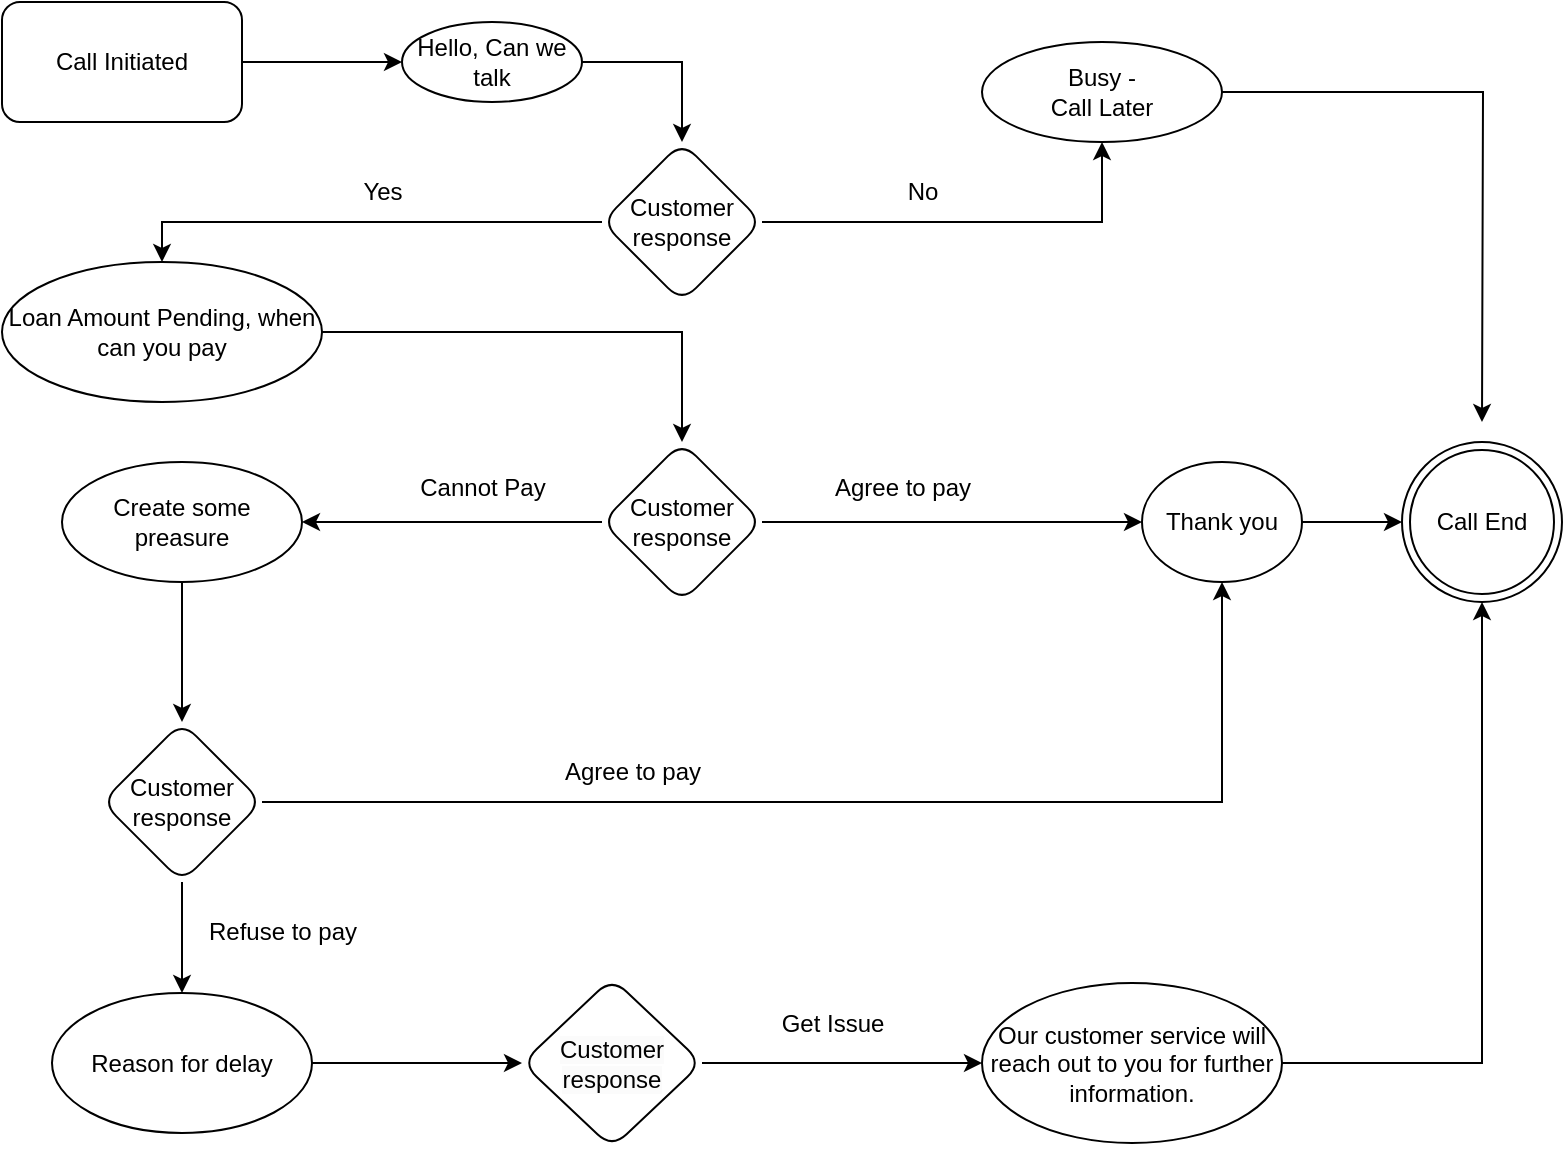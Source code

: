 <mxfile version="21.3.4" type="github">
  <diagram name="Page-1" id="_XSU-ZiaZUm6kHqfMgjd">
    <mxGraphModel dx="948" dy="529" grid="1" gridSize="10" guides="1" tooltips="1" connect="1" arrows="1" fold="1" page="1" pageScale="1" pageWidth="850" pageHeight="1100" math="0" shadow="0">
      <root>
        <mxCell id="0" />
        <mxCell id="1" parent="0" />
        <mxCell id="8jqBPqb6njljP35rpJpu-6" value="" style="edgeStyle=orthogonalEdgeStyle;rounded=0;orthogonalLoop=1;jettySize=auto;html=1;" parent="1" source="8jqBPqb6njljP35rpJpu-4" target="8jqBPqb6njljP35rpJpu-5" edge="1">
          <mxGeometry relative="1" as="geometry">
            <Array as="points">
              <mxPoint x="250" y="50" />
              <mxPoint x="250" y="50" />
            </Array>
          </mxGeometry>
        </mxCell>
        <mxCell id="8jqBPqb6njljP35rpJpu-4" value="Call Initiated" style="rounded=1;whiteSpace=wrap;html=1;" parent="1" vertex="1">
          <mxGeometry x="60" y="20" width="120" height="60" as="geometry" />
        </mxCell>
        <mxCell id="8jqBPqb6njljP35rpJpu-10" value="" style="edgeStyle=orthogonalEdgeStyle;rounded=0;orthogonalLoop=1;jettySize=auto;html=1;" parent="1" source="8jqBPqb6njljP35rpJpu-5" target="8jqBPqb6njljP35rpJpu-9" edge="1">
          <mxGeometry relative="1" as="geometry" />
        </mxCell>
        <mxCell id="8jqBPqb6njljP35rpJpu-5" value="Hello, Can we talk" style="ellipse;whiteSpace=wrap;html=1;rounded=1;" parent="1" vertex="1">
          <mxGeometry x="260" y="30" width="90" height="40" as="geometry" />
        </mxCell>
        <mxCell id="8jqBPqb6njljP35rpJpu-12" value="" style="edgeStyle=orthogonalEdgeStyle;rounded=0;orthogonalLoop=1;jettySize=auto;html=1;" parent="1" source="8jqBPqb6njljP35rpJpu-9" target="8jqBPqb6njljP35rpJpu-11" edge="1">
          <mxGeometry relative="1" as="geometry">
            <Array as="points">
              <mxPoint x="610" y="130" />
            </Array>
          </mxGeometry>
        </mxCell>
        <mxCell id="8jqBPqb6njljP35rpJpu-14" value="" style="edgeStyle=orthogonalEdgeStyle;rounded=0;orthogonalLoop=1;jettySize=auto;html=1;" parent="1" source="8jqBPqb6njljP35rpJpu-9" target="8jqBPqb6njljP35rpJpu-13" edge="1">
          <mxGeometry relative="1" as="geometry">
            <Array as="points">
              <mxPoint x="140" y="130" />
            </Array>
          </mxGeometry>
        </mxCell>
        <mxCell id="8jqBPqb6njljP35rpJpu-9" value="Customer&lt;br&gt;response" style="rhombus;whiteSpace=wrap;html=1;rounded=1;" parent="1" vertex="1">
          <mxGeometry x="360" y="90" width="80" height="80" as="geometry" />
        </mxCell>
        <mxCell id="8jqBPqb6njljP35rpJpu-11" value="Busy - &lt;br&gt;Call Later" style="ellipse;whiteSpace=wrap;html=1;rounded=1;" parent="1" vertex="1">
          <mxGeometry x="550" y="40" width="120" height="50" as="geometry" />
        </mxCell>
        <mxCell id="8jqBPqb6njljP35rpJpu-18" value="" style="edgeStyle=orthogonalEdgeStyle;rounded=0;orthogonalLoop=1;jettySize=auto;html=1;" parent="1" source="8jqBPqb6njljP35rpJpu-13" target="8jqBPqb6njljP35rpJpu-17" edge="1">
          <mxGeometry relative="1" as="geometry" />
        </mxCell>
        <mxCell id="8jqBPqb6njljP35rpJpu-13" value="Loan Amount Pending, when can you pay&lt;br&gt;" style="ellipse;whiteSpace=wrap;html=1;rounded=1;" parent="1" vertex="1">
          <mxGeometry x="60" y="150" width="160" height="70" as="geometry" />
        </mxCell>
        <mxCell id="8jqBPqb6njljP35rpJpu-15" value="No" style="text;html=1;align=center;verticalAlign=middle;resizable=0;points=[];autosize=1;strokeColor=none;fillColor=none;" parent="1" vertex="1">
          <mxGeometry x="500" y="100" width="40" height="30" as="geometry" />
        </mxCell>
        <mxCell id="8jqBPqb6njljP35rpJpu-16" value="Yes" style="text;html=1;align=center;verticalAlign=middle;resizable=0;points=[];autosize=1;strokeColor=none;fillColor=none;" parent="1" vertex="1">
          <mxGeometry x="230" y="100" width="40" height="30" as="geometry" />
        </mxCell>
        <mxCell id="8jqBPqb6njljP35rpJpu-21" value="" style="edgeStyle=orthogonalEdgeStyle;rounded=0;orthogonalLoop=1;jettySize=auto;html=1;" parent="1" source="8jqBPqb6njljP35rpJpu-17" target="8jqBPqb6njljP35rpJpu-20" edge="1">
          <mxGeometry relative="1" as="geometry" />
        </mxCell>
        <mxCell id="8jqBPqb6njljP35rpJpu-24" value="" style="edgeStyle=orthogonalEdgeStyle;rounded=0;orthogonalLoop=1;jettySize=auto;html=1;" parent="1" source="8jqBPqb6njljP35rpJpu-17" target="8jqBPqb6njljP35rpJpu-23" edge="1">
          <mxGeometry relative="1" as="geometry" />
        </mxCell>
        <mxCell id="8jqBPqb6njljP35rpJpu-17" value="Customer&lt;br style=&quot;border-color: var(--border-color);&quot;&gt;response" style="rhombus;whiteSpace=wrap;html=1;rounded=1;" parent="1" vertex="1">
          <mxGeometry x="360" y="240" width="80" height="80" as="geometry" />
        </mxCell>
        <mxCell id="8jqBPqb6njljP35rpJpu-34" value="" style="edgeStyle=orthogonalEdgeStyle;rounded=0;orthogonalLoop=1;jettySize=auto;html=1;" parent="1" source="8jqBPqb6njljP35rpJpu-20" target="8jqBPqb6njljP35rpJpu-33" edge="1">
          <mxGeometry relative="1" as="geometry" />
        </mxCell>
        <mxCell id="8jqBPqb6njljP35rpJpu-20" value="Create some preasure" style="ellipse;whiteSpace=wrap;html=1;rounded=1;" parent="1" vertex="1">
          <mxGeometry x="90" y="250" width="120" height="60" as="geometry" />
        </mxCell>
        <mxCell id="8jqBPqb6njljP35rpJpu-22" value="Cannot Pay" style="text;html=1;align=center;verticalAlign=middle;resizable=0;points=[];autosize=1;strokeColor=none;fillColor=none;" parent="1" vertex="1">
          <mxGeometry x="255" y="248" width="90" height="30" as="geometry" />
        </mxCell>
        <mxCell id="8jqBPqb6njljP35rpJpu-32" value="" style="edgeStyle=orthogonalEdgeStyle;rounded=0;orthogonalLoop=1;jettySize=auto;html=1;entryX=0;entryY=0.5;entryDx=0;entryDy=0;" parent="1" source="8jqBPqb6njljP35rpJpu-23" target="8jqBPqb6njljP35rpJpu-49" edge="1">
          <mxGeometry relative="1" as="geometry">
            <mxPoint x="750" y="280" as="targetPoint" />
          </mxGeometry>
        </mxCell>
        <mxCell id="8jqBPqb6njljP35rpJpu-23" value="Thank you" style="ellipse;whiteSpace=wrap;html=1;rounded=1;" parent="1" vertex="1">
          <mxGeometry x="630" y="250" width="80" height="60" as="geometry" />
        </mxCell>
        <mxCell id="8jqBPqb6njljP35rpJpu-26" value="Agree to pay" style="text;html=1;align=center;verticalAlign=middle;resizable=0;points=[];autosize=1;strokeColor=none;fillColor=none;" parent="1" vertex="1">
          <mxGeometry x="465" y="248" width="90" height="30" as="geometry" />
        </mxCell>
        <mxCell id="8jqBPqb6njljP35rpJpu-36" style="edgeStyle=orthogonalEdgeStyle;rounded=0;orthogonalLoop=1;jettySize=auto;html=1;entryX=0.5;entryY=1;entryDx=0;entryDy=0;" parent="1" source="8jqBPqb6njljP35rpJpu-33" target="8jqBPqb6njljP35rpJpu-23" edge="1">
          <mxGeometry relative="1" as="geometry">
            <mxPoint x="240" y="420" as="targetPoint" />
          </mxGeometry>
        </mxCell>
        <mxCell id="8jqBPqb6njljP35rpJpu-39" value="" style="edgeStyle=orthogonalEdgeStyle;rounded=0;orthogonalLoop=1;jettySize=auto;html=1;" parent="1" source="8jqBPqb6njljP35rpJpu-33" target="8jqBPqb6njljP35rpJpu-38" edge="1">
          <mxGeometry relative="1" as="geometry" />
        </mxCell>
        <mxCell id="8jqBPqb6njljP35rpJpu-33" value="Customer&lt;br style=&quot;border-color: var(--border-color);&quot;&gt;response" style="rhombus;whiteSpace=wrap;html=1;rounded=1;" parent="1" vertex="1">
          <mxGeometry x="110" y="380" width="80" height="80" as="geometry" />
        </mxCell>
        <mxCell id="8jqBPqb6njljP35rpJpu-37" value="Agree to pay" style="text;html=1;align=center;verticalAlign=middle;resizable=0;points=[];autosize=1;strokeColor=none;fillColor=none;" parent="1" vertex="1">
          <mxGeometry x="330" y="390" width="90" height="30" as="geometry" />
        </mxCell>
        <mxCell id="8jqBPqb6njljP35rpJpu-43" value="" style="edgeStyle=orthogonalEdgeStyle;rounded=0;orthogonalLoop=1;jettySize=auto;html=1;" parent="1" source="8jqBPqb6njljP35rpJpu-38" target="8jqBPqb6njljP35rpJpu-42" edge="1">
          <mxGeometry relative="1" as="geometry" />
        </mxCell>
        <mxCell id="8jqBPqb6njljP35rpJpu-38" value="Reason for delay" style="ellipse;whiteSpace=wrap;html=1;rounded=1;" parent="1" vertex="1">
          <mxGeometry x="85" y="515.5" width="130" height="70" as="geometry" />
        </mxCell>
        <mxCell id="8jqBPqb6njljP35rpJpu-45" value="" style="edgeStyle=orthogonalEdgeStyle;rounded=0;orthogonalLoop=1;jettySize=auto;html=1;" parent="1" source="8jqBPqb6njljP35rpJpu-42" target="8jqBPqb6njljP35rpJpu-44" edge="1">
          <mxGeometry relative="1" as="geometry" />
        </mxCell>
        <mxCell id="8jqBPqb6njljP35rpJpu-42" value="&lt;span style=&quot;color: rgb(0, 0, 0); font-family: Helvetica; font-size: 12px; font-style: normal; font-variant-ligatures: normal; font-variant-caps: normal; font-weight: 400; letter-spacing: normal; orphans: 2; text-align: center; text-indent: 0px; text-transform: none; widows: 2; word-spacing: 0px; -webkit-text-stroke-width: 0px; background-color: rgb(251, 251, 251); text-decoration-thickness: initial; text-decoration-style: initial; text-decoration-color: initial; float: none; display: inline !important;&quot;&gt;Customer&lt;/span&gt;&lt;br style=&quot;border-color: var(--border-color); color: rgb(0, 0, 0); font-family: Helvetica; font-size: 12px; font-style: normal; font-variant-ligatures: normal; font-variant-caps: normal; font-weight: 400; letter-spacing: normal; orphans: 2; text-align: center; text-indent: 0px; text-transform: none; widows: 2; word-spacing: 0px; -webkit-text-stroke-width: 0px; background-color: rgb(251, 251, 251); text-decoration-thickness: initial; text-decoration-style: initial; text-decoration-color: initial;&quot;&gt;&lt;span style=&quot;color: rgb(0, 0, 0); font-family: Helvetica; font-size: 12px; font-style: normal; font-variant-ligatures: normal; font-variant-caps: normal; font-weight: 400; letter-spacing: normal; orphans: 2; text-align: center; text-indent: 0px; text-transform: none; widows: 2; word-spacing: 0px; -webkit-text-stroke-width: 0px; background-color: rgb(251, 251, 251); text-decoration-thickness: initial; text-decoration-style: initial; text-decoration-color: initial; float: none; display: inline !important;&quot;&gt;response&lt;/span&gt;" style="rhombus;whiteSpace=wrap;html=1;rounded=1;" parent="1" vertex="1">
          <mxGeometry x="320" y="508" width="90" height="85" as="geometry" />
        </mxCell>
        <mxCell id="8jqBPqb6njljP35rpJpu-53" style="edgeStyle=orthogonalEdgeStyle;rounded=0;orthogonalLoop=1;jettySize=auto;html=1;entryX=0.5;entryY=1;entryDx=0;entryDy=0;" parent="1" source="8jqBPqb6njljP35rpJpu-44" target="8jqBPqb6njljP35rpJpu-49" edge="1">
          <mxGeometry relative="1" as="geometry">
            <mxPoint x="780" y="390" as="targetPoint" />
          </mxGeometry>
        </mxCell>
        <mxCell id="8jqBPqb6njljP35rpJpu-44" value="Our customer service will reach out to you for further information." style="ellipse;whiteSpace=wrap;html=1;rounded=1;" parent="1" vertex="1">
          <mxGeometry x="550" y="510.5" width="150" height="80" as="geometry" />
        </mxCell>
        <mxCell id="8jqBPqb6njljP35rpJpu-46" value="Get Issue" style="text;html=1;align=center;verticalAlign=middle;resizable=0;points=[];autosize=1;strokeColor=none;fillColor=none;" parent="1" vertex="1">
          <mxGeometry x="440" y="515.5" width="70" height="30" as="geometry" />
        </mxCell>
        <mxCell id="8jqBPqb6njljP35rpJpu-51" value="" style="edgeStyle=orthogonalEdgeStyle;rounded=0;orthogonalLoop=1;jettySize=auto;html=1;" parent="1" source="8jqBPqb6njljP35rpJpu-11" edge="1">
          <mxGeometry relative="1" as="geometry">
            <mxPoint x="670" y="65" as="sourcePoint" />
            <mxPoint x="800" y="230" as="targetPoint" />
          </mxGeometry>
        </mxCell>
        <mxCell id="8jqBPqb6njljP35rpJpu-49" value="Call End" style="ellipse;shape=doubleEllipse;whiteSpace=wrap;html=1;aspect=fixed;" parent="1" vertex="1">
          <mxGeometry x="760" y="240" width="80" height="80" as="geometry" />
        </mxCell>
        <mxCell id="n3X8xMj5jI3LsBISQ15W-1" value="Refuse to pay" style="text;html=1;align=center;verticalAlign=middle;resizable=0;points=[];autosize=1;strokeColor=none;fillColor=none;" vertex="1" parent="1">
          <mxGeometry x="150" y="470" width="100" height="30" as="geometry" />
        </mxCell>
      </root>
    </mxGraphModel>
  </diagram>
</mxfile>
